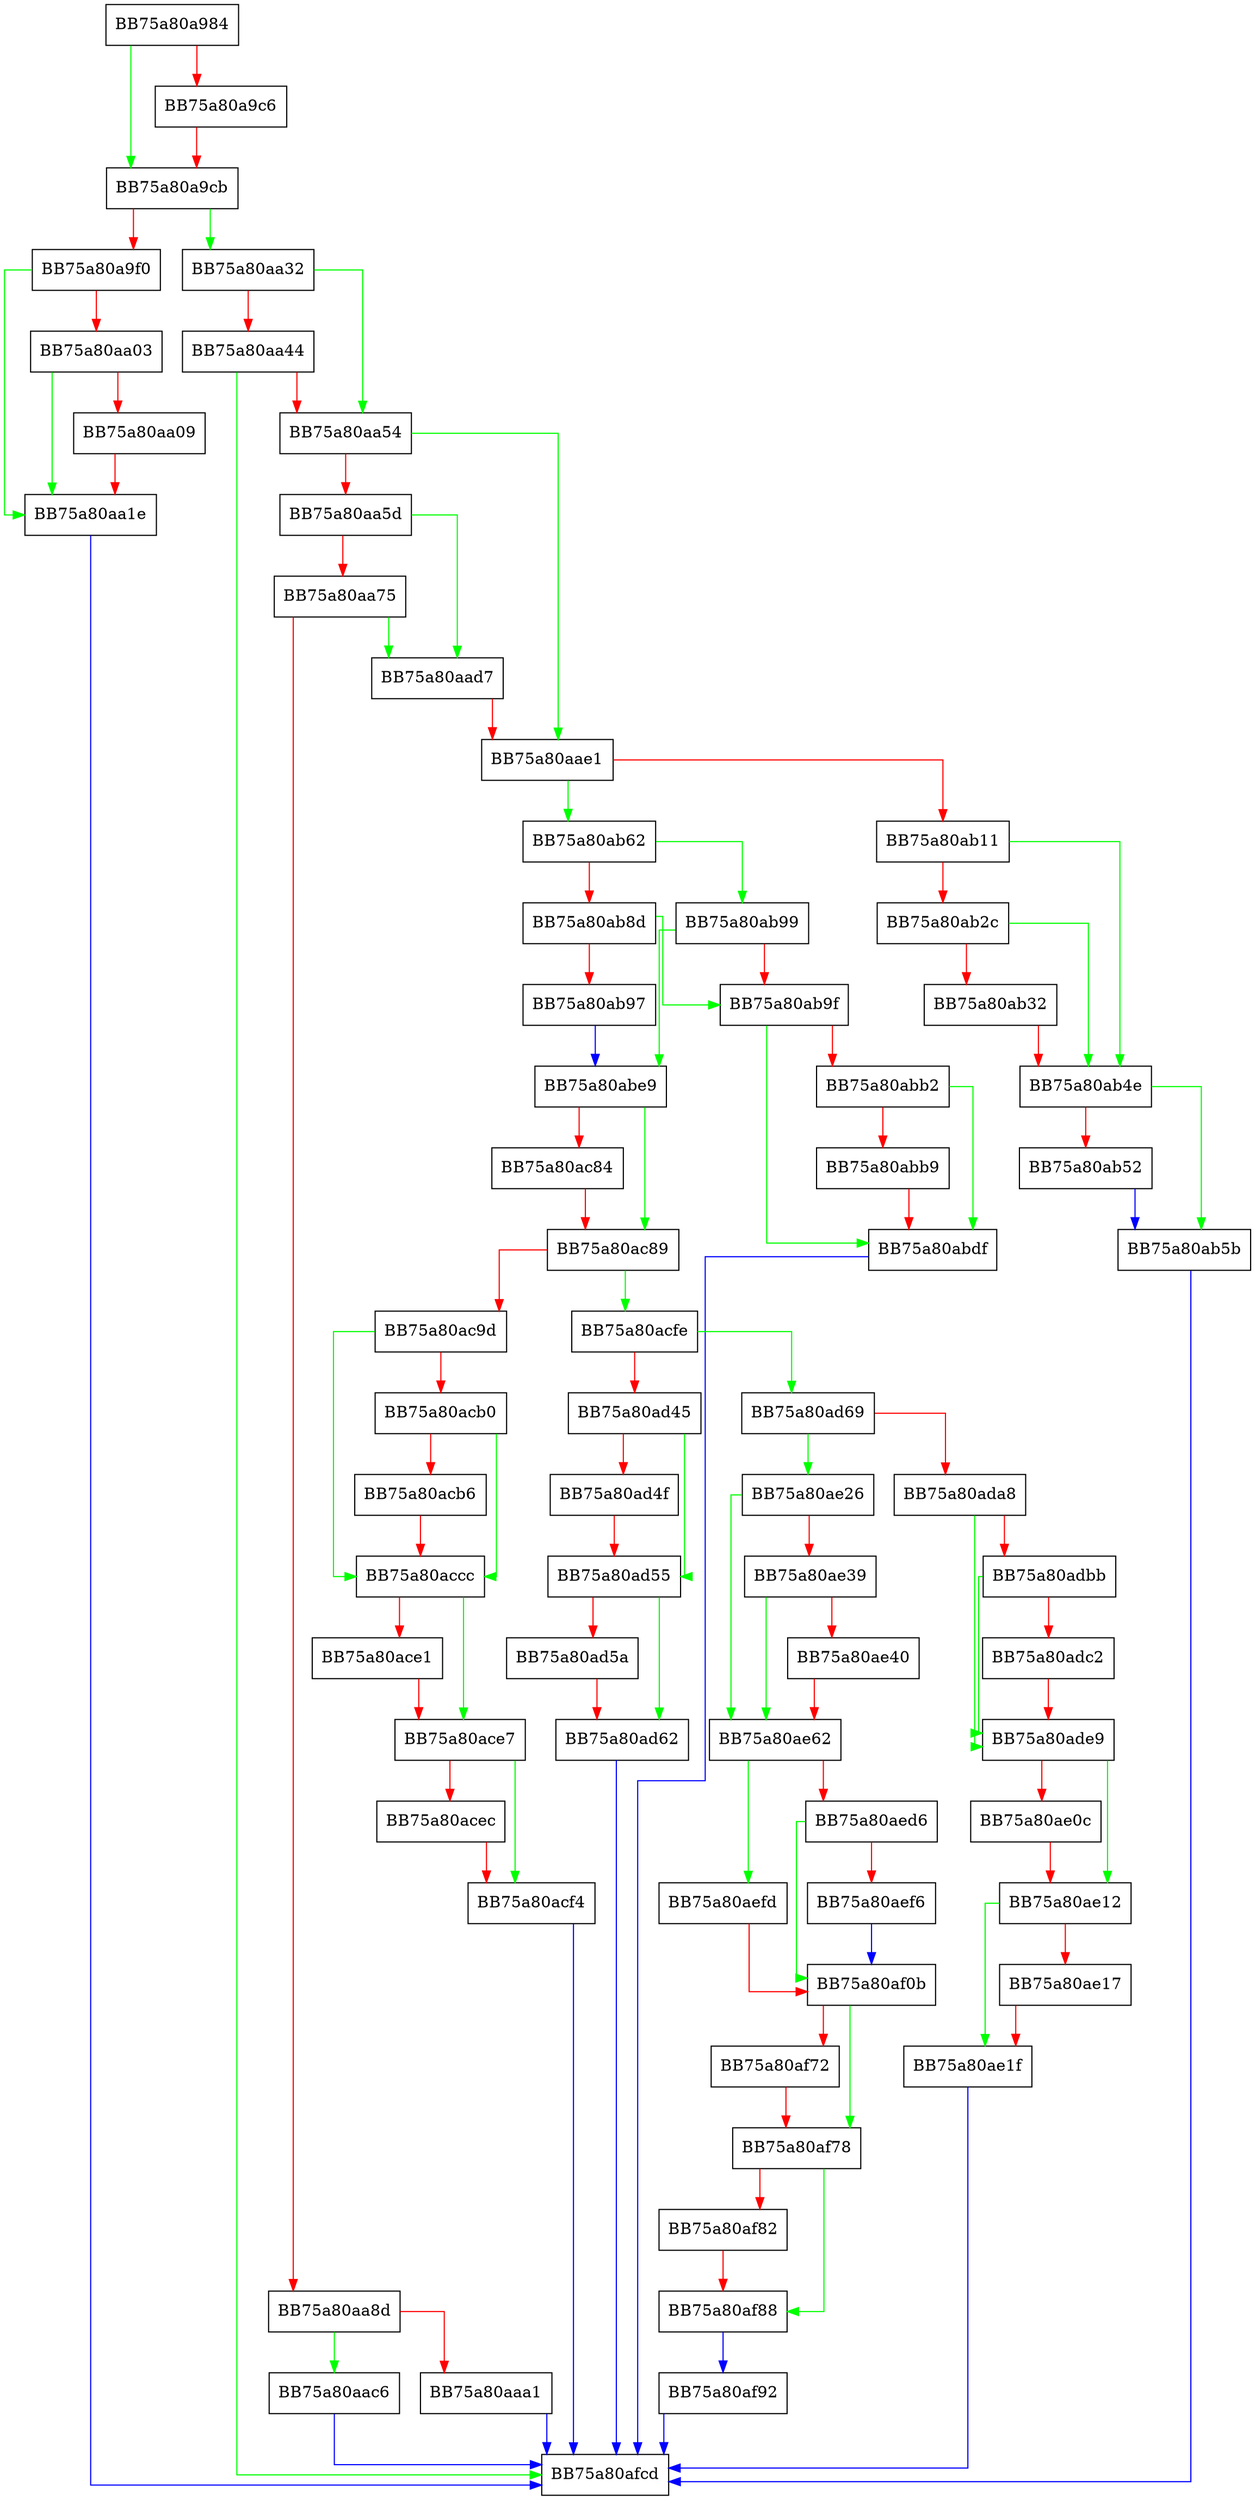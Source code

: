 digraph AddFileHelper {
  node [shape="box"];
  graph [splines=ortho];
  BB75a80a984 -> BB75a80a9cb [color="green"];
  BB75a80a984 -> BB75a80a9c6 [color="red"];
  BB75a80a9c6 -> BB75a80a9cb [color="red"];
  BB75a80a9cb -> BB75a80aa32 [color="green"];
  BB75a80a9cb -> BB75a80a9f0 [color="red"];
  BB75a80a9f0 -> BB75a80aa1e [color="green"];
  BB75a80a9f0 -> BB75a80aa03 [color="red"];
  BB75a80aa03 -> BB75a80aa1e [color="green"];
  BB75a80aa03 -> BB75a80aa09 [color="red"];
  BB75a80aa09 -> BB75a80aa1e [color="red"];
  BB75a80aa1e -> BB75a80afcd [color="blue"];
  BB75a80aa32 -> BB75a80aa54 [color="green"];
  BB75a80aa32 -> BB75a80aa44 [color="red"];
  BB75a80aa44 -> BB75a80afcd [color="green"];
  BB75a80aa44 -> BB75a80aa54 [color="red"];
  BB75a80aa54 -> BB75a80aae1 [color="green"];
  BB75a80aa54 -> BB75a80aa5d [color="red"];
  BB75a80aa5d -> BB75a80aad7 [color="green"];
  BB75a80aa5d -> BB75a80aa75 [color="red"];
  BB75a80aa75 -> BB75a80aad7 [color="green"];
  BB75a80aa75 -> BB75a80aa8d [color="red"];
  BB75a80aa8d -> BB75a80aac6 [color="green"];
  BB75a80aa8d -> BB75a80aaa1 [color="red"];
  BB75a80aaa1 -> BB75a80afcd [color="blue"];
  BB75a80aac6 -> BB75a80afcd [color="blue"];
  BB75a80aad7 -> BB75a80aae1 [color="red"];
  BB75a80aae1 -> BB75a80ab62 [color="green"];
  BB75a80aae1 -> BB75a80ab11 [color="red"];
  BB75a80ab11 -> BB75a80ab4e [color="green"];
  BB75a80ab11 -> BB75a80ab2c [color="red"];
  BB75a80ab2c -> BB75a80ab4e [color="green"];
  BB75a80ab2c -> BB75a80ab32 [color="red"];
  BB75a80ab32 -> BB75a80ab4e [color="red"];
  BB75a80ab4e -> BB75a80ab5b [color="green"];
  BB75a80ab4e -> BB75a80ab52 [color="red"];
  BB75a80ab52 -> BB75a80ab5b [color="blue"];
  BB75a80ab5b -> BB75a80afcd [color="blue"];
  BB75a80ab62 -> BB75a80ab99 [color="green"];
  BB75a80ab62 -> BB75a80ab8d [color="red"];
  BB75a80ab8d -> BB75a80ab9f [color="green"];
  BB75a80ab8d -> BB75a80ab97 [color="red"];
  BB75a80ab97 -> BB75a80abe9 [color="blue"];
  BB75a80ab99 -> BB75a80abe9 [color="green"];
  BB75a80ab99 -> BB75a80ab9f [color="red"];
  BB75a80ab9f -> BB75a80abdf [color="green"];
  BB75a80ab9f -> BB75a80abb2 [color="red"];
  BB75a80abb2 -> BB75a80abdf [color="green"];
  BB75a80abb2 -> BB75a80abb9 [color="red"];
  BB75a80abb9 -> BB75a80abdf [color="red"];
  BB75a80abdf -> BB75a80afcd [color="blue"];
  BB75a80abe9 -> BB75a80ac89 [color="green"];
  BB75a80abe9 -> BB75a80ac84 [color="red"];
  BB75a80ac84 -> BB75a80ac89 [color="red"];
  BB75a80ac89 -> BB75a80acfe [color="green"];
  BB75a80ac89 -> BB75a80ac9d [color="red"];
  BB75a80ac9d -> BB75a80accc [color="green"];
  BB75a80ac9d -> BB75a80acb0 [color="red"];
  BB75a80acb0 -> BB75a80accc [color="green"];
  BB75a80acb0 -> BB75a80acb6 [color="red"];
  BB75a80acb6 -> BB75a80accc [color="red"];
  BB75a80accc -> BB75a80ace7 [color="green"];
  BB75a80accc -> BB75a80ace1 [color="red"];
  BB75a80ace1 -> BB75a80ace7 [color="red"];
  BB75a80ace7 -> BB75a80acf4 [color="green"];
  BB75a80ace7 -> BB75a80acec [color="red"];
  BB75a80acec -> BB75a80acf4 [color="red"];
  BB75a80acf4 -> BB75a80afcd [color="blue"];
  BB75a80acfe -> BB75a80ad69 [color="green"];
  BB75a80acfe -> BB75a80ad45 [color="red"];
  BB75a80ad45 -> BB75a80ad55 [color="green"];
  BB75a80ad45 -> BB75a80ad4f [color="red"];
  BB75a80ad4f -> BB75a80ad55 [color="red"];
  BB75a80ad55 -> BB75a80ad62 [color="green"];
  BB75a80ad55 -> BB75a80ad5a [color="red"];
  BB75a80ad5a -> BB75a80ad62 [color="red"];
  BB75a80ad62 -> BB75a80afcd [color="blue"];
  BB75a80ad69 -> BB75a80ae26 [color="green"];
  BB75a80ad69 -> BB75a80ada8 [color="red"];
  BB75a80ada8 -> BB75a80ade9 [color="green"];
  BB75a80ada8 -> BB75a80adbb [color="red"];
  BB75a80adbb -> BB75a80ade9 [color="green"];
  BB75a80adbb -> BB75a80adc2 [color="red"];
  BB75a80adc2 -> BB75a80ade9 [color="red"];
  BB75a80ade9 -> BB75a80ae12 [color="green"];
  BB75a80ade9 -> BB75a80ae0c [color="red"];
  BB75a80ae0c -> BB75a80ae12 [color="red"];
  BB75a80ae12 -> BB75a80ae1f [color="green"];
  BB75a80ae12 -> BB75a80ae17 [color="red"];
  BB75a80ae17 -> BB75a80ae1f [color="red"];
  BB75a80ae1f -> BB75a80afcd [color="blue"];
  BB75a80ae26 -> BB75a80ae62 [color="green"];
  BB75a80ae26 -> BB75a80ae39 [color="red"];
  BB75a80ae39 -> BB75a80ae62 [color="green"];
  BB75a80ae39 -> BB75a80ae40 [color="red"];
  BB75a80ae40 -> BB75a80ae62 [color="red"];
  BB75a80ae62 -> BB75a80aefd [color="green"];
  BB75a80ae62 -> BB75a80aed6 [color="red"];
  BB75a80aed6 -> BB75a80af0b [color="green"];
  BB75a80aed6 -> BB75a80aef6 [color="red"];
  BB75a80aef6 -> BB75a80af0b [color="blue"];
  BB75a80aefd -> BB75a80af0b [color="red"];
  BB75a80af0b -> BB75a80af78 [color="green"];
  BB75a80af0b -> BB75a80af72 [color="red"];
  BB75a80af72 -> BB75a80af78 [color="red"];
  BB75a80af78 -> BB75a80af88 [color="green"];
  BB75a80af78 -> BB75a80af82 [color="red"];
  BB75a80af82 -> BB75a80af88 [color="red"];
  BB75a80af88 -> BB75a80af92 [color="blue"];
  BB75a80af92 -> BB75a80afcd [color="blue"];
}